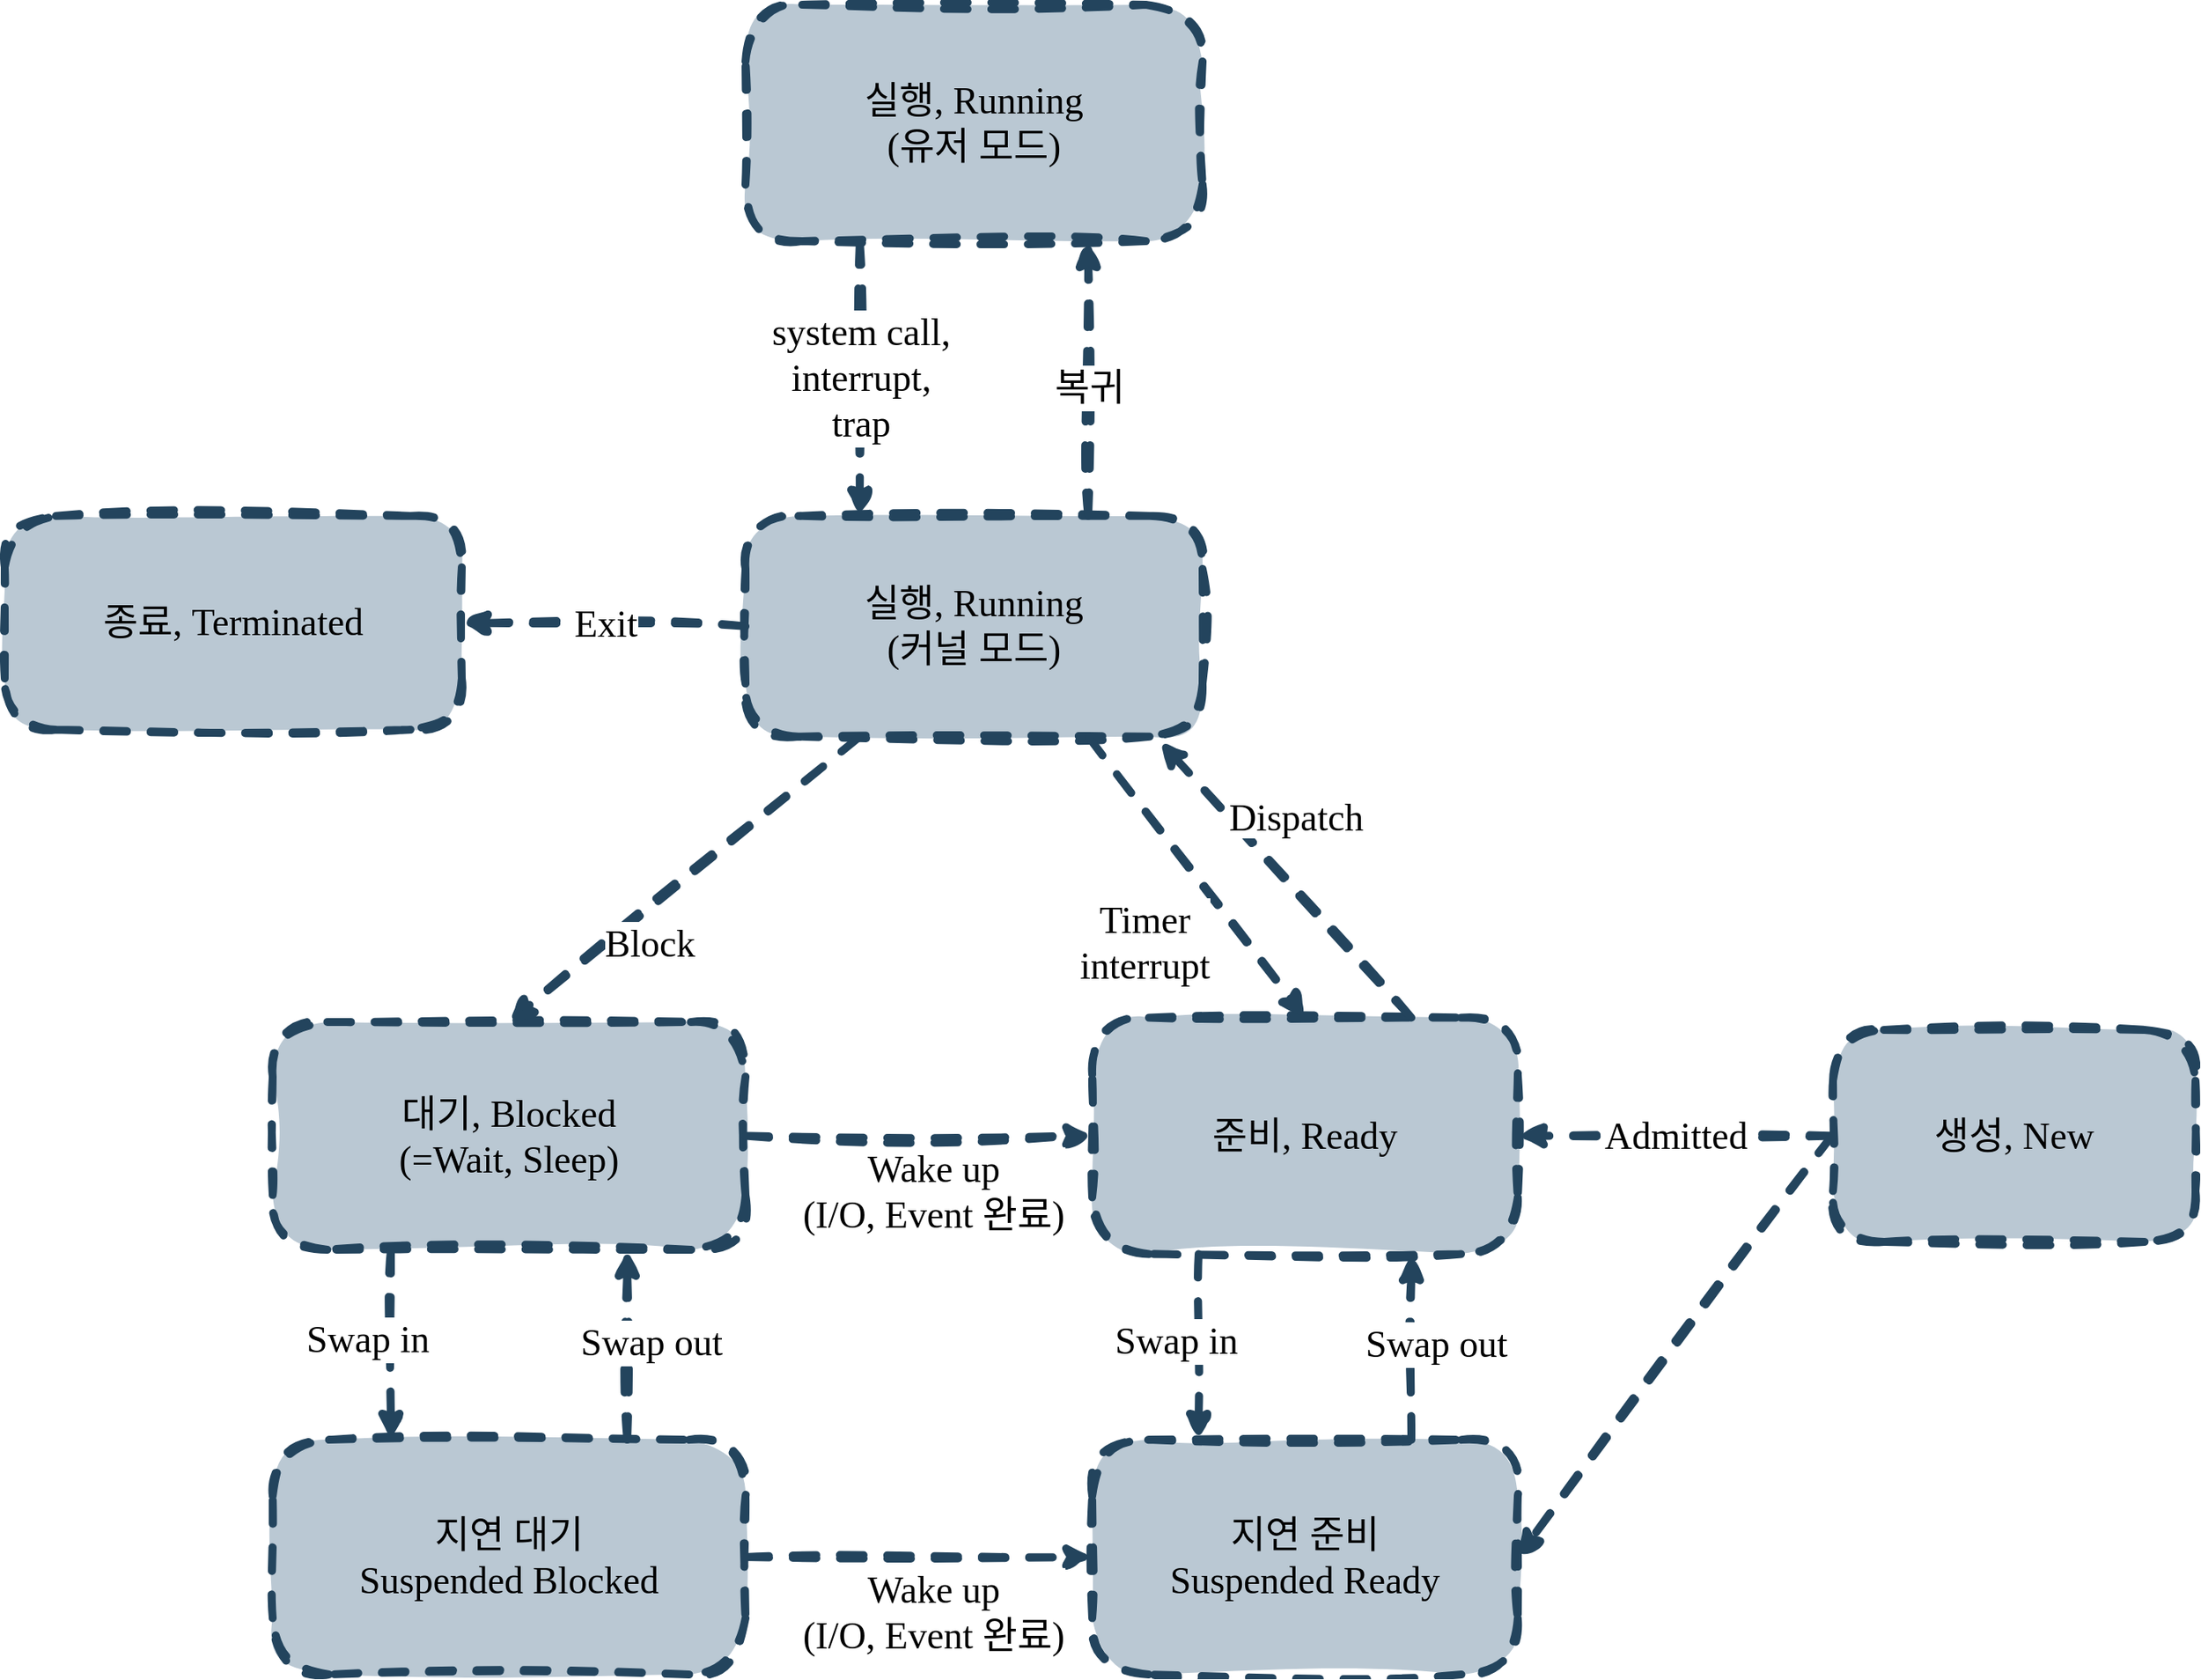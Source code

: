 <mxfile version="26.0.8">
  <diagram name="Page-1" id="58cdce13-f638-feb5-8d6f-7d28b1aa9fa0">
    <mxGraphModel dx="2518" dy="1244" grid="1" gridSize="10" guides="1" tooltips="1" connect="1" arrows="1" fold="1" page="1" pageScale="1" pageWidth="1100" pageHeight="850" background="none" math="0" shadow="0">
      <root>
        <mxCell id="0" />
        <mxCell id="1" parent="0" />
        <mxCell id="382b91b5511bd0f7-5" value="대기, Blocked&lt;div&gt;(=Wait, Sleep)&lt;/div&gt;" style="rounded=1;whiteSpace=wrap;html=1;arcSize=24;fillColor=#bac8d3;strokeColor=#23445d;shadow=0;comic=0;labelBackgroundColor=none;fontFamily=Comic Sans MS;fontSize=24;fontColor=default;align=center;glass=0;sketch=1;jiggle=2;fillStyle=solid;curveFitting=1;strokeWidth=5;verticalAlign=middle;dashed=1;" parent="1" vertex="1">
          <mxGeometry x="70" y="665.45" width="300" height="144.55" as="geometry" />
        </mxCell>
        <mxCell id="382b91b5511bd0f7-6" value="실행, Running&lt;div&gt;(유저 모드)&lt;/div&gt;" style="rounded=1;whiteSpace=wrap;html=1;arcSize=24;fillColor=#bac8d3;strokeColor=#23445d;shadow=0;comic=0;labelBackgroundColor=none;fontFamily=Comic Sans MS;fontSize=24;align=center;glass=0;dashed=1;strokeWidth=5;fillStyle=solid;textShadow=0;sketch=1;curveFitting=1;jiggle=2;" parent="1" vertex="1">
          <mxGeometry x="370" y="20" width="290" height="150" as="geometry" />
        </mxCell>
        <mxCell id="382b91b5511bd0f7-7" value="실행, Running&lt;div&gt;(커널 모드)&lt;/div&gt;" style="rounded=1;whiteSpace=wrap;html=1;arcSize=24;fillColor=#bac8d3;strokeColor=#23445d;shadow=0;comic=0;labelBackgroundColor=none;fontFamily=Comic Sans MS;fontSize=24;fontColor=default;align=center;glass=0;dashed=1;sketch=1;jiggle=2;fillStyle=solid;curveFitting=1;strokeWidth=5;verticalAlign=middle;" parent="1" vertex="1">
          <mxGeometry x="370" y="344.39" width="290" height="140" as="geometry" />
        </mxCell>
        <mxCell id="382b91b5511bd0f7-9" value="생성, New" style="rounded=1;whiteSpace=wrap;html=1;arcSize=24;fillColor=#bac8d3;strokeColor=#23445d;shadow=0;comic=0;labelBackgroundColor=none;fontFamily=Comic Sans MS;fontSize=24;fontColor=default;align=center;glass=0;dashed=1;sketch=1;jiggle=2;fillStyle=solid;curveFitting=1;strokeWidth=5;verticalAlign=middle;" parent="1" vertex="1">
          <mxGeometry x="1060" y="670.45" width="230" height="134.55" as="geometry" />
        </mxCell>
        <mxCell id="382b91b5511bd0f7-10" value="준비, Ready" style="rounded=1;whiteSpace=wrap;html=1;arcSize=24;fillColor=#bac8d3;strokeColor=#23445d;shadow=0;comic=0;labelBackgroundColor=none;fontFamily=Comic Sans MS;fontSize=24;fontColor=default;align=center;glass=0;dashed=1;sketch=1;jiggle=2;fillStyle=solid;curveFitting=1;strokeWidth=5;verticalAlign=middle;" parent="1" vertex="1">
          <mxGeometry x="590" y="662.73" width="270" height="150" as="geometry" />
        </mxCell>
        <mxCell id="C8-YkbHN15hisdyKUQ3D-1" value="종료, Terminated" style="rounded=1;whiteSpace=wrap;html=1;arcSize=24;fillColor=#bac8d3;strokeColor=#23445d;shadow=0;comic=0;labelBackgroundColor=none;fontFamily=Comic Sans MS;fontSize=24;fontColor=default;align=center;glass=0;dashed=1;sketch=1;jiggle=2;fillStyle=solid;curveFitting=1;strokeWidth=5;verticalAlign=middle;" vertex="1" parent="1">
          <mxGeometry x="-100" y="344.39" width="290" height="135.61" as="geometry" />
        </mxCell>
        <mxCell id="C8-YkbHN15hisdyKUQ3D-7" value="&lt;meta charset=&quot;utf-8&quot;&gt;&lt;span style=&quot;color: rgb(0, 0, 0); font-family: &amp;quot;Comic Sans MS&amp;quot;; font-size: 24px; font-style: normal; font-variant-ligatures: normal; font-variant-caps: normal; font-weight: 400; letter-spacing: normal; orphans: 2; text-align: center; text-indent: 0px; text-transform: none; widows: 2; word-spacing: 0px; -webkit-text-stroke-width: 0px; white-space: nowrap; background-color: rgb(255, 255, 255); text-decoration-thickness: initial; text-decoration-style: initial; text-decoration-color: initial; display: inline !important; float: none;&quot;&gt;Dispatch&lt;/span&gt;" style="endArrow=classic;html=1;rounded=1;entryX=0.907;entryY=1.021;entryDx=0;entryDy=0;shadow=0;glass=0;dashed=1;comic=0;sketch=1;jiggle=2;fillStyle=solid;curveFitting=1;strokeColor=#23445d;strokeWidth=5;align=center;verticalAlign=middle;arcSize=24;fontFamily=Comic Sans MS;fontSize=24;fontColor=default;labelBackgroundColor=none;fillColor=#bac8d3;exitX=0.75;exitY=0;exitDx=0;exitDy=0;entryPerimeter=0;" edge="1" parent="1" source="382b91b5511bd0f7-10" target="382b91b5511bd0f7-7">
          <mxGeometry x="0.2" y="-30" width="50" height="50" relative="1" as="geometry">
            <mxPoint x="710" y="580" as="sourcePoint" />
            <mxPoint x="680" y="474.39" as="targetPoint" />
            <mxPoint y="-1" as="offset" />
          </mxGeometry>
        </mxCell>
        <mxCell id="C8-YkbHN15hisdyKUQ3D-9" value="Exit" style="endArrow=classic;html=1;rounded=1;entryX=1;entryY=0.5;entryDx=0;entryDy=0;exitX=0;exitY=0.5;exitDx=0;exitDy=0;shadow=0;glass=0;dashed=1;comic=0;sketch=1;jiggle=2;fillStyle=solid;curveFitting=1;strokeColor=#23445d;strokeWidth=5;align=center;verticalAlign=middle;arcSize=24;fontFamily=Comic Sans MS;fontSize=24;fontColor=default;labelBackgroundColor=default;fillColor=#bac8d3;" edge="1" parent="1" source="382b91b5511bd0f7-7" target="C8-YkbHN15hisdyKUQ3D-1">
          <mxGeometry x="-0.003" width="50" height="50" relative="1" as="geometry">
            <mxPoint x="370" y="224.39" as="sourcePoint" />
            <mxPoint x="280" y="324.39" as="targetPoint" />
            <mxPoint as="offset" />
          </mxGeometry>
        </mxCell>
        <mxCell id="C8-YkbHN15hisdyKUQ3D-26" value="" style="edgeLabel;html=1;align=center;verticalAlign=middle;resizable=0;points=[];rounded=1;shadow=0;glass=0;dashed=1;comic=0;sketch=1;jiggle=2;fillStyle=solid;curveFitting=1;strokeColor=#23445d;strokeWidth=5;arcSize=24;fontFamily=Comic Sans MS;fontSize=24;fontColor=default;labelBackgroundColor=none;fillColor=#bac8d3;" vertex="1" connectable="0" parent="C8-YkbHN15hisdyKUQ3D-9">
          <mxGeometry x="-0.21" y="-2" relative="1" as="geometry">
            <mxPoint x="1" as="offset" />
          </mxGeometry>
        </mxCell>
        <mxCell id="C8-YkbHN15hisdyKUQ3D-13" value="" style="endArrow=classic;html=1;rounded=1;exitX=0.75;exitY=0;exitDx=0;exitDy=0;entryX=0.75;entryY=1;entryDx=0;entryDy=0;shadow=0;glass=0;dashed=1;comic=0;sketch=1;jiggle=2;fillStyle=solid;curveFitting=1;strokeColor=#23445d;strokeWidth=5;align=center;verticalAlign=middle;arcSize=24;fontFamily=Comic Sans MS;fontSize=24;fontColor=default;labelBackgroundColor=default;fillColor=#bac8d3;" edge="1" parent="1" source="382b91b5511bd0f7-7" target="382b91b5511bd0f7-6">
          <mxGeometry width="50" height="50" relative="1" as="geometry">
            <mxPoint x="440" y="130" as="sourcePoint" />
            <mxPoint x="578" y="180" as="targetPoint" />
          </mxGeometry>
        </mxCell>
        <mxCell id="C8-YkbHN15hisdyKUQ3D-14" value="복귀" style="edgeLabel;html=1;align=center;verticalAlign=middle;resizable=0;points=[];rounded=1;shadow=0;glass=0;dashed=1;comic=0;sketch=1;jiggle=2;fillStyle=solid;curveFitting=1;strokeColor=#23445d;strokeWidth=5;arcSize=24;fontFamily=Comic Sans MS;fontSize=24;fontColor=default;labelBackgroundColor=default;fillColor=#bac8d3;" vertex="1" connectable="0" parent="C8-YkbHN15hisdyKUQ3D-13">
          <mxGeometry x="-0.06" relative="1" as="geometry">
            <mxPoint as="offset" />
          </mxGeometry>
        </mxCell>
        <mxCell id="C8-YkbHN15hisdyKUQ3D-17" value="Admitted" style="endArrow=classic;html=1;rounded=1;entryX=1;entryY=0.5;entryDx=0;entryDy=0;shadow=0;glass=0;dashed=1;comic=0;sketch=1;jiggle=2;fillStyle=solid;curveFitting=1;strokeColor=#23445d;strokeWidth=5;align=center;verticalAlign=middle;arcSize=24;fontFamily=Comic Sans MS;fontSize=24;fontColor=default;labelBackgroundColor=default;fillColor=#bac8d3;exitX=0;exitY=0.5;exitDx=0;exitDy=0;" edge="1" parent="1" source="382b91b5511bd0f7-9" target="382b91b5511bd0f7-10">
          <mxGeometry width="50" height="50" relative="1" as="geometry">
            <mxPoint x="920.0" y="851.06" as="sourcePoint" />
            <mxPoint x="810.0" y="851.06" as="targetPoint" />
          </mxGeometry>
        </mxCell>
        <mxCell id="C8-YkbHN15hisdyKUQ3D-24" value="" style="endArrow=classic;html=1;rounded=1;entryX=0.5;entryY=0;entryDx=0;entryDy=0;shadow=0;glass=0;dashed=1;comic=0;sketch=1;jiggle=2;fillStyle=solid;curveFitting=1;strokeColor=#23445d;strokeWidth=5;align=center;verticalAlign=middle;arcSize=24;fontFamily=Comic Sans MS;fontSize=24;fontColor=default;labelBackgroundColor=none;fillColor=#bac8d3;exitX=0.75;exitY=1;exitDx=0;exitDy=0;" edge="1" parent="1" source="382b91b5511bd0f7-7" target="382b91b5511bd0f7-10">
          <mxGeometry width="50" height="50" relative="1" as="geometry">
            <mxPoint x="570.0" y="477.71" as="sourcePoint" />
            <mxPoint x="625.04" y="594.39" as="targetPoint" />
          </mxGeometry>
        </mxCell>
        <mxCell id="C8-YkbHN15hisdyKUQ3D-25" value="Timer&lt;br&gt;&lt;div&gt;interrupt&lt;/div&gt;" style="edgeLabel;html=1;align=center;verticalAlign=middle;resizable=0;points=[];rounded=1;shadow=0;glass=0;dashed=1;comic=0;sketch=1;jiggle=2;fillStyle=solid;curveFitting=1;strokeColor=#23445d;strokeWidth=5;arcSize=24;fontFamily=Comic Sans MS;fontSize=24;fontColor=default;labelBackgroundColor=default;fillColor=#bac8d3;" vertex="1" connectable="0" parent="C8-YkbHN15hisdyKUQ3D-24">
          <mxGeometry x="-0.06" relative="1" as="geometry">
            <mxPoint x="-29" y="46" as="offset" />
          </mxGeometry>
        </mxCell>
        <mxCell id="C8-YkbHN15hisdyKUQ3D-32" value="&lt;div&gt;지연 대기&lt;/div&gt;Suspended Blocked" style="rounded=1;whiteSpace=wrap;html=1;arcSize=24;fillColor=#bac8d3;strokeColor=#23445d;shadow=0;comic=0;labelBackgroundColor=none;fontFamily=Comic Sans MS;fontSize=24;fontColor=default;align=center;glass=0;sketch=1;jiggle=2;fillStyle=solid;curveFitting=1;strokeWidth=5;verticalAlign=middle;dashed=1;" vertex="1" parent="1">
          <mxGeometry x="70" y="930.56" width="300" height="148.94" as="geometry" />
        </mxCell>
        <mxCell id="C8-YkbHN15hisdyKUQ3D-33" value="" style="endArrow=classic;html=1;rounded=1;entryX=0.25;entryY=0;entryDx=0;entryDy=0;shadow=0;glass=0;dashed=1;comic=0;sketch=1;jiggle=2;fillStyle=solid;curveFitting=1;strokeColor=#23445d;strokeWidth=5;align=center;verticalAlign=middle;arcSize=24;fontFamily=Comic Sans MS;fontSize=24;fontColor=default;labelBackgroundColor=none;fillColor=#bac8d3;exitX=0.25;exitY=1;exitDx=0;exitDy=0;" edge="1" parent="1" source="382b91b5511bd0f7-5" target="C8-YkbHN15hisdyKUQ3D-32">
          <mxGeometry width="50" height="50" relative="1" as="geometry">
            <mxPoint x="240.0" y="785.45" as="sourcePoint" />
            <mxPoint x="295.04" y="902.13" as="targetPoint" />
          </mxGeometry>
        </mxCell>
        <mxCell id="C8-YkbHN15hisdyKUQ3D-34" value="Swap in" style="edgeLabel;html=1;align=center;verticalAlign=middle;resizable=0;points=[];rounded=1;shadow=0;glass=0;dashed=1;comic=0;sketch=1;jiggle=2;fillStyle=solid;curveFitting=1;strokeColor=#23445d;strokeWidth=5;arcSize=24;fontFamily=Comic Sans MS;fontSize=24;fontColor=default;labelBackgroundColor=default;fillColor=#bac8d3;" vertex="1" connectable="0" parent="C8-YkbHN15hisdyKUQ3D-33">
          <mxGeometry x="-0.06" relative="1" as="geometry">
            <mxPoint x="-15" as="offset" />
          </mxGeometry>
        </mxCell>
        <mxCell id="C8-YkbHN15hisdyKUQ3D-35" value="" style="endArrow=classic;html=1;rounded=1;entryX=0.75;entryY=1;entryDx=0;entryDy=0;shadow=0;glass=0;dashed=1;comic=0;sketch=1;jiggle=2;fillStyle=solid;curveFitting=1;strokeColor=#23445d;strokeWidth=5;align=center;verticalAlign=middle;arcSize=24;fontFamily=Comic Sans MS;fontSize=24;fontColor=default;labelBackgroundColor=none;fillColor=#bac8d3;exitX=0.75;exitY=0;exitDx=0;exitDy=0;" edge="1" parent="1" source="C8-YkbHN15hisdyKUQ3D-32" target="382b91b5511bd0f7-5">
          <mxGeometry width="50" height="50" relative="1" as="geometry">
            <mxPoint x="238" y="795.06" as="sourcePoint" />
            <mxPoint x="238" y="891.06" as="targetPoint" />
          </mxGeometry>
        </mxCell>
        <mxCell id="C8-YkbHN15hisdyKUQ3D-36" value="Swap out" style="edgeLabel;html=1;align=center;verticalAlign=middle;resizable=0;points=[];rounded=1;shadow=0;glass=0;dashed=1;comic=0;sketch=1;jiggle=2;fillStyle=solid;curveFitting=1;strokeColor=#23445d;strokeWidth=5;arcSize=24;fontFamily=Comic Sans MS;fontSize=24;fontColor=default;labelBackgroundColor=default;fillColor=#bac8d3;" vertex="1" connectable="0" parent="C8-YkbHN15hisdyKUQ3D-35">
          <mxGeometry x="-0.06" relative="1" as="geometry">
            <mxPoint x="15" y="-5" as="offset" />
          </mxGeometry>
        </mxCell>
        <mxCell id="C8-YkbHN15hisdyKUQ3D-37" value="&lt;div&gt;지연 준비&lt;/div&gt;Suspended Ready" style="rounded=1;whiteSpace=wrap;html=1;arcSize=24;fillColor=#bac8d3;strokeColor=#23445d;shadow=0;comic=0;labelBackgroundColor=none;fontFamily=Comic Sans MS;fontSize=24;fontColor=default;align=center;glass=0;sketch=1;jiggle=2;fillStyle=solid;curveFitting=1;strokeWidth=5;verticalAlign=middle;dashed=1;" vertex="1" parent="1">
          <mxGeometry x="590" y="930.56" width="270" height="148.94" as="geometry" />
        </mxCell>
        <mxCell id="C8-YkbHN15hisdyKUQ3D-38" value="" style="endArrow=classic;html=1;rounded=1;entryX=0.25;entryY=0;entryDx=0;entryDy=0;shadow=0;glass=0;dashed=1;comic=0;sketch=1;jiggle=2;fillStyle=solid;curveFitting=1;strokeColor=#23445d;strokeWidth=5;align=center;verticalAlign=middle;arcSize=24;fontFamily=Comic Sans MS;fontSize=24;fontColor=default;labelBackgroundColor=none;fillColor=#bac8d3;exitX=0.25;exitY=1;exitDx=0;exitDy=0;" edge="1" parent="1" target="C8-YkbHN15hisdyKUQ3D-37" source="382b91b5511bd0f7-10">
          <mxGeometry width="50" height="50" relative="1" as="geometry">
            <mxPoint x="648" y="810" as="sourcePoint" />
            <mxPoint x="735.04" y="902.13" as="targetPoint" />
          </mxGeometry>
        </mxCell>
        <mxCell id="C8-YkbHN15hisdyKUQ3D-39" value="Swap in" style="edgeLabel;html=1;align=center;verticalAlign=middle;resizable=0;points=[];rounded=1;shadow=0;glass=0;dashed=1;comic=0;sketch=1;jiggle=2;fillStyle=solid;curveFitting=1;strokeColor=#23445d;strokeWidth=5;arcSize=24;fontFamily=Comic Sans MS;fontSize=24;fontColor=default;labelBackgroundColor=default;fillColor=#bac8d3;" vertex="1" connectable="0" parent="C8-YkbHN15hisdyKUQ3D-38">
          <mxGeometry x="-0.06" relative="1" as="geometry">
            <mxPoint x="-15" as="offset" />
          </mxGeometry>
        </mxCell>
        <mxCell id="C8-YkbHN15hisdyKUQ3D-40" value="" style="endArrow=classic;html=1;rounded=1;entryX=0.75;entryY=1;entryDx=0;entryDy=0;shadow=0;glass=0;dashed=1;comic=0;sketch=1;jiggle=2;fillStyle=solid;curveFitting=1;strokeColor=#23445d;strokeWidth=5;align=center;verticalAlign=middle;arcSize=24;fontFamily=Comic Sans MS;fontSize=24;fontColor=default;labelBackgroundColor=none;fillColor=#bac8d3;exitX=0.75;exitY=0;exitDx=0;exitDy=0;" edge="1" parent="1" source="C8-YkbHN15hisdyKUQ3D-37" target="382b91b5511bd0f7-10">
          <mxGeometry width="50" height="50" relative="1" as="geometry">
            <mxPoint x="678" y="795.06" as="sourcePoint" />
            <mxPoint x="755" y="785.06" as="targetPoint" />
          </mxGeometry>
        </mxCell>
        <mxCell id="C8-YkbHN15hisdyKUQ3D-41" value="Swap out" style="edgeLabel;html=1;align=center;verticalAlign=middle;resizable=0;points=[];rounded=1;shadow=0;glass=0;dashed=1;comic=0;sketch=1;jiggle=2;fillStyle=solid;curveFitting=1;strokeColor=#23445d;strokeWidth=5;arcSize=24;fontFamily=Comic Sans MS;fontSize=24;fontColor=default;labelBackgroundColor=default;fillColor=#bac8d3;" vertex="1" connectable="0" parent="C8-YkbHN15hisdyKUQ3D-40">
          <mxGeometry x="-0.06" relative="1" as="geometry">
            <mxPoint x="15" y="-5" as="offset" />
          </mxGeometry>
        </mxCell>
        <mxCell id="C8-YkbHN15hisdyKUQ3D-43" value="" style="endArrow=classic;html=1;rounded=1;entryX=0;entryY=0.5;entryDx=0;entryDy=0;shadow=0;glass=0;dashed=1;comic=0;sketch=1;jiggle=2;fillStyle=solid;curveFitting=1;strokeColor=#23445d;strokeWidth=5;align=center;verticalAlign=middle;arcSize=24;fontFamily=Comic Sans MS;fontSize=24;fontColor=default;labelBackgroundColor=none;fillColor=#bac8d3;exitX=1;exitY=0.5;exitDx=0;exitDy=0;" edge="1" parent="1" source="382b91b5511bd0f7-5" target="382b91b5511bd0f7-10">
          <mxGeometry width="50" height="50" relative="1" as="geometry">
            <mxPoint x="360" y="721.06" as="sourcePoint" />
            <mxPoint x="500" y="785.45" as="targetPoint" />
          </mxGeometry>
        </mxCell>
        <mxCell id="C8-YkbHN15hisdyKUQ3D-44" value="&lt;div&gt;Wake up&lt;/div&gt;&lt;div&gt;&lt;span style=&quot;background-color: light-dark(#ffffff, var(--ge-dark-color, #121212)); color: light-dark(rgb(0, 0, 0), rgb(255, 255, 255));&quot;&gt;(I/O,&amp;nbsp;&lt;/span&gt;&lt;span style=&quot;background-color: light-dark(#ffffff, var(--ge-dark-color, #121212)); color: light-dark(rgb(0, 0, 0), rgb(255, 255, 255));&quot;&gt;Event 완료)&lt;/span&gt;&lt;/div&gt;" style="edgeLabel;html=1;align=center;verticalAlign=middle;resizable=0;points=[];rounded=1;shadow=0;glass=0;dashed=1;comic=0;sketch=1;jiggle=2;fillStyle=solid;curveFitting=1;strokeColor=#23445d;strokeWidth=5;arcSize=24;fontFamily=Comic Sans MS;fontSize=24;fontColor=default;labelBackgroundColor=default;fillColor=#bac8d3;" vertex="1" connectable="0" parent="C8-YkbHN15hisdyKUQ3D-43">
          <mxGeometry x="-0.06" relative="1" as="geometry">
            <mxPoint x="15" y="35" as="offset" />
          </mxGeometry>
        </mxCell>
        <mxCell id="C8-YkbHN15hisdyKUQ3D-47" value="" style="endArrow=classic;html=1;rounded=1;shadow=0;glass=0;dashed=1;comic=0;sketch=1;jiggle=2;fillStyle=solid;curveFitting=1;strokeColor=#23445d;strokeWidth=5;align=center;verticalAlign=middle;arcSize=24;fontFamily=Comic Sans MS;fontSize=24;fontColor=default;labelBackgroundColor=none;fillColor=#bac8d3;exitX=0.25;exitY=1;exitDx=0;exitDy=0;entryX=0.5;entryY=0;entryDx=0;entryDy=0;" edge="1" parent="1" source="382b91b5511bd0f7-7" target="382b91b5511bd0f7-5">
          <mxGeometry width="50" height="50" relative="1" as="geometry">
            <mxPoint x="440" y="474.45" as="sourcePoint" />
            <mxPoint x="517" y="665" as="targetPoint" />
          </mxGeometry>
        </mxCell>
        <mxCell id="C8-YkbHN15hisdyKUQ3D-48" value="Block" style="edgeLabel;html=1;align=center;verticalAlign=middle;resizable=0;points=[];rounded=1;shadow=0;glass=0;dashed=1;comic=0;sketch=1;jiggle=2;fillStyle=solid;curveFitting=1;strokeColor=#23445d;strokeWidth=5;arcSize=24;fontFamily=Comic Sans MS;fontSize=24;fontColor=default;labelBackgroundColor=default;fillColor=#bac8d3;" vertex="1" connectable="0" parent="C8-YkbHN15hisdyKUQ3D-47">
          <mxGeometry x="-0.06" relative="1" as="geometry">
            <mxPoint x="-29" y="46" as="offset" />
          </mxGeometry>
        </mxCell>
        <mxCell id="C8-YkbHN15hisdyKUQ3D-49" value="" style="endArrow=classic;html=1;rounded=1;entryX=0;entryY=0.5;entryDx=0;entryDy=0;shadow=0;glass=0;dashed=1;comic=0;sketch=1;jiggle=2;fillStyle=solid;curveFitting=1;strokeColor=#23445d;strokeWidth=5;align=center;verticalAlign=middle;arcSize=24;fontFamily=Comic Sans MS;fontSize=24;fontColor=default;labelBackgroundColor=none;fillColor=#bac8d3;exitX=1;exitY=0.5;exitDx=0;exitDy=0;" edge="1" parent="1" source="C8-YkbHN15hisdyKUQ3D-32" target="C8-YkbHN15hisdyKUQ3D-37">
          <mxGeometry width="50" height="50" relative="1" as="geometry">
            <mxPoint x="370" y="989.65" as="sourcePoint" />
            <mxPoint x="590" y="989.65" as="targetPoint" />
          </mxGeometry>
        </mxCell>
        <mxCell id="C8-YkbHN15hisdyKUQ3D-50" value="&lt;div&gt;Wake up&lt;/div&gt;&lt;div&gt;&lt;span style=&quot;background-color: light-dark(#ffffff, var(--ge-dark-color, #121212)); color: light-dark(rgb(0, 0, 0), rgb(255, 255, 255));&quot;&gt;(I/O,&amp;nbsp;&lt;/span&gt;&lt;span style=&quot;background-color: light-dark(#ffffff, var(--ge-dark-color, #121212)); color: light-dark(rgb(0, 0, 0), rgb(255, 255, 255));&quot;&gt;Event 완료)&lt;/span&gt;&lt;/div&gt;" style="edgeLabel;html=1;align=center;verticalAlign=middle;resizable=0;points=[];rounded=1;shadow=0;glass=0;dashed=1;comic=0;sketch=1;jiggle=2;fillStyle=solid;curveFitting=1;strokeColor=#23445d;strokeWidth=5;arcSize=24;fontFamily=Comic Sans MS;fontSize=24;fontColor=default;labelBackgroundColor=default;fillColor=#bac8d3;" vertex="1" connectable="0" parent="C8-YkbHN15hisdyKUQ3D-49">
          <mxGeometry x="-0.06" relative="1" as="geometry">
            <mxPoint x="15" y="35" as="offset" />
          </mxGeometry>
        </mxCell>
        <mxCell id="C8-YkbHN15hisdyKUQ3D-53" value="system call,&lt;div&gt;interrupt,&lt;/div&gt;&lt;div&gt;trap&lt;/div&gt;" style="endArrow=classic;html=1;rounded=1;entryX=0.25;entryY=0;entryDx=0;entryDy=0;exitX=0.25;exitY=1;exitDx=0;exitDy=0;shadow=0;glass=0;dashed=1;comic=0;sketch=1;jiggle=2;fillStyle=solid;curveFitting=1;strokeColor=#23445d;strokeWidth=5;align=center;verticalAlign=middle;arcSize=24;fontFamily=Comic Sans MS;fontSize=24;fontColor=default;labelBackgroundColor=default;fillColor=#bac8d3;" edge="1" parent="1" source="382b91b5511bd0f7-6" target="382b91b5511bd0f7-7">
          <mxGeometry x="-0.003" width="50" height="50" relative="1" as="geometry">
            <mxPoint x="350" y="130" as="sourcePoint" />
            <mxPoint x="170" y="138" as="targetPoint" />
            <mxPoint as="offset" />
          </mxGeometry>
        </mxCell>
        <mxCell id="C8-YkbHN15hisdyKUQ3D-54" value="" style="edgeLabel;html=1;align=center;verticalAlign=middle;resizable=0;points=[];rounded=1;shadow=0;glass=0;dashed=1;comic=0;sketch=1;jiggle=2;fillStyle=solid;curveFitting=1;strokeColor=#23445d;strokeWidth=5;arcSize=24;fontFamily=Comic Sans MS;fontSize=24;fontColor=default;labelBackgroundColor=none;fillColor=#bac8d3;" vertex="1" connectable="0" parent="C8-YkbHN15hisdyKUQ3D-53">
          <mxGeometry x="-0.21" y="-2" relative="1" as="geometry">
            <mxPoint x="1" as="offset" />
          </mxGeometry>
        </mxCell>
        <mxCell id="C8-YkbHN15hisdyKUQ3D-58" value="" style="endArrow=classic;html=1;rounded=1;shadow=0;glass=0;dashed=1;comic=0;sketch=1;jiggle=2;fillStyle=solid;curveFitting=1;strokeColor=#23445d;strokeWidth=5;align=center;verticalAlign=middle;arcSize=24;fontFamily=Comic Sans MS;fontSize=24;fontColor=default;labelBackgroundColor=default;fillColor=#bac8d3;exitX=0;exitY=0.5;exitDx=0;exitDy=0;" edge="1" parent="1">
          <mxGeometry width="50" height="50" relative="1" as="geometry">
            <mxPoint x="1060" y="736.82" as="sourcePoint" />
            <mxPoint x="860" y="1005" as="targetPoint" />
          </mxGeometry>
        </mxCell>
      </root>
    </mxGraphModel>
  </diagram>
</mxfile>
